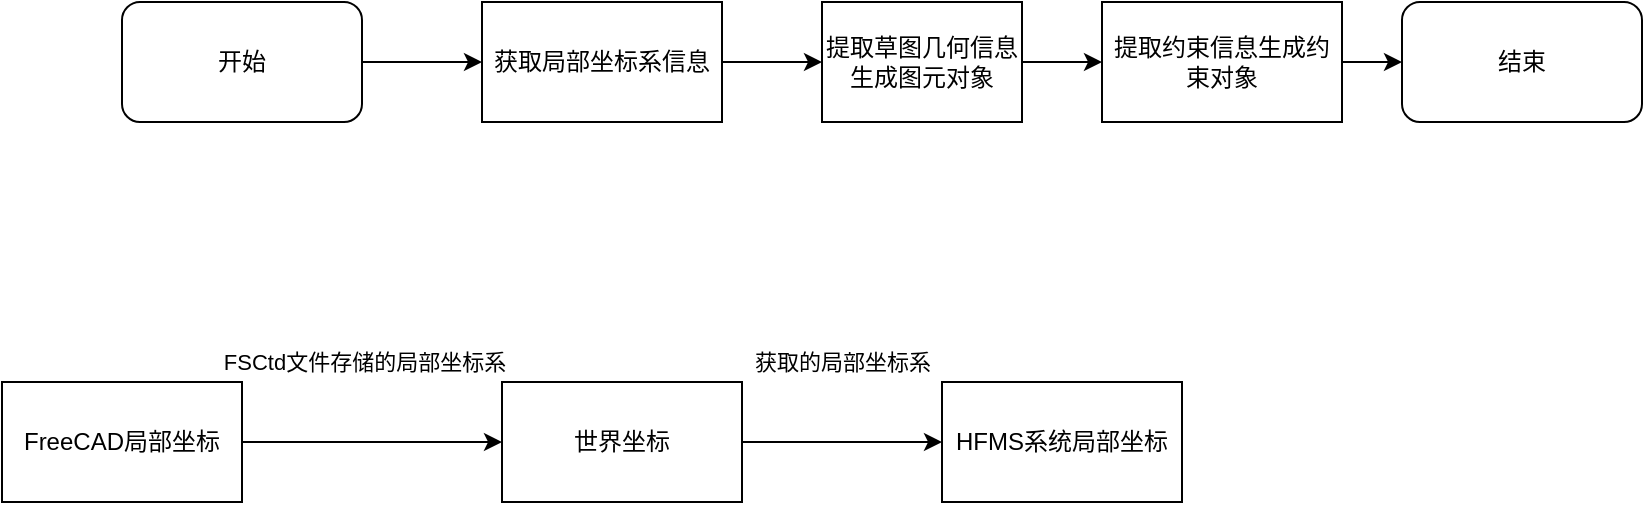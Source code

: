 <mxfile version="21.2.1" type="github">
  <diagram name="第 1 页" id="mw280LBmdBVTl0aMdUdl">
    <mxGraphModel dx="1971" dy="622" grid="1" gridSize="10" guides="1" tooltips="1" connect="1" arrows="1" fold="1" page="1" pageScale="1" pageWidth="827" pageHeight="1169" math="0" shadow="0">
      <root>
        <mxCell id="0" />
        <mxCell id="1" parent="0" />
        <mxCell id="UisDmSwi4ySuJTQzTV7p-2" style="edgeStyle=orthogonalEdgeStyle;rounded=0;orthogonalLoop=1;jettySize=auto;html=1;entryX=0;entryY=0.5;entryDx=0;entryDy=0;" edge="1" parent="1" source="UisDmSwi4ySuJTQzTV7p-1" target="UisDmSwi4ySuJTQzTV7p-3">
          <mxGeometry relative="1" as="geometry">
            <mxPoint x="200" y="190" as="targetPoint" />
          </mxGeometry>
        </mxCell>
        <mxCell id="UisDmSwi4ySuJTQzTV7p-1" value="开始" style="rounded=1;whiteSpace=wrap;html=1;" vertex="1" parent="1">
          <mxGeometry x="30" y="160" width="120" height="60" as="geometry" />
        </mxCell>
        <mxCell id="UisDmSwi4ySuJTQzTV7p-4" style="edgeStyle=orthogonalEdgeStyle;rounded=0;orthogonalLoop=1;jettySize=auto;html=1;entryX=0;entryY=0.5;entryDx=0;entryDy=0;" edge="1" parent="1" source="UisDmSwi4ySuJTQzTV7p-3" target="UisDmSwi4ySuJTQzTV7p-5">
          <mxGeometry relative="1" as="geometry">
            <mxPoint x="390" y="190" as="targetPoint" />
          </mxGeometry>
        </mxCell>
        <mxCell id="UisDmSwi4ySuJTQzTV7p-3" value="获取局部坐标系信息" style="rounded=0;whiteSpace=wrap;html=1;" vertex="1" parent="1">
          <mxGeometry x="210" y="160" width="120" height="60" as="geometry" />
        </mxCell>
        <mxCell id="UisDmSwi4ySuJTQzTV7p-6" style="edgeStyle=orthogonalEdgeStyle;rounded=0;orthogonalLoop=1;jettySize=auto;html=1;entryX=0;entryY=0.5;entryDx=0;entryDy=0;" edge="1" parent="1" source="UisDmSwi4ySuJTQzTV7p-5" target="UisDmSwi4ySuJTQzTV7p-8">
          <mxGeometry relative="1" as="geometry">
            <mxPoint x="510" y="190" as="targetPoint" />
          </mxGeometry>
        </mxCell>
        <mxCell id="UisDmSwi4ySuJTQzTV7p-5" value="提取草图几何信息&lt;br&gt;生成图元对象" style="rounded=0;whiteSpace=wrap;html=1;" vertex="1" parent="1">
          <mxGeometry x="380" y="160" width="100" height="60" as="geometry" />
        </mxCell>
        <mxCell id="UisDmSwi4ySuJTQzTV7p-9" style="edgeStyle=orthogonalEdgeStyle;rounded=0;orthogonalLoop=1;jettySize=auto;html=1;entryX=0;entryY=0.5;entryDx=0;entryDy=0;" edge="1" parent="1" source="UisDmSwi4ySuJTQzTV7p-8" target="UisDmSwi4ySuJTQzTV7p-10">
          <mxGeometry relative="1" as="geometry">
            <mxPoint x="670" y="190" as="targetPoint" />
          </mxGeometry>
        </mxCell>
        <mxCell id="UisDmSwi4ySuJTQzTV7p-8" value="提取约束信息生成约束对象" style="rounded=0;whiteSpace=wrap;html=1;" vertex="1" parent="1">
          <mxGeometry x="520" y="160" width="120" height="60" as="geometry" />
        </mxCell>
        <mxCell id="UisDmSwi4ySuJTQzTV7p-10" value="结束" style="rounded=1;whiteSpace=wrap;html=1;" vertex="1" parent="1">
          <mxGeometry x="670" y="160" width="120" height="60" as="geometry" />
        </mxCell>
        <mxCell id="UisDmSwi4ySuJTQzTV7p-14" value="FSCtd文件存储的局部坐标系" style="edgeStyle=orthogonalEdgeStyle;rounded=0;orthogonalLoop=1;jettySize=auto;html=1;entryX=0;entryY=0.5;entryDx=0;entryDy=0;" edge="1" parent="1" source="UisDmSwi4ySuJTQzTV7p-13" target="UisDmSwi4ySuJTQzTV7p-15">
          <mxGeometry x="-0.067" y="40" relative="1" as="geometry">
            <mxPoint x="200" y="380" as="targetPoint" />
            <Array as="points">
              <mxPoint x="160" y="380" />
              <mxPoint x="160" y="380" />
            </Array>
            <mxPoint as="offset" />
          </mxGeometry>
        </mxCell>
        <mxCell id="UisDmSwi4ySuJTQzTV7p-13" value="FreeCAD局部坐标" style="rounded=0;whiteSpace=wrap;html=1;" vertex="1" parent="1">
          <mxGeometry x="-30" y="350" width="120" height="60" as="geometry" />
        </mxCell>
        <mxCell id="UisDmSwi4ySuJTQzTV7p-16" style="edgeStyle=orthogonalEdgeStyle;rounded=0;orthogonalLoop=1;jettySize=auto;html=1;entryX=0;entryY=0.5;entryDx=0;entryDy=0;" edge="1" parent="1" source="UisDmSwi4ySuJTQzTV7p-15" target="UisDmSwi4ySuJTQzTV7p-17">
          <mxGeometry relative="1" as="geometry">
            <mxPoint x="390" y="380" as="targetPoint" />
          </mxGeometry>
        </mxCell>
        <mxCell id="UisDmSwi4ySuJTQzTV7p-18" value="获取的局部坐标系" style="edgeLabel;html=1;align=center;verticalAlign=middle;resizable=0;points=[];" vertex="1" connectable="0" parent="UisDmSwi4ySuJTQzTV7p-16">
          <mxGeometry x="-0.284" y="1" relative="1" as="geometry">
            <mxPoint x="14" y="-39" as="offset" />
          </mxGeometry>
        </mxCell>
        <mxCell id="UisDmSwi4ySuJTQzTV7p-15" value="世界坐标" style="rounded=0;whiteSpace=wrap;html=1;" vertex="1" parent="1">
          <mxGeometry x="220" y="350" width="120" height="60" as="geometry" />
        </mxCell>
        <mxCell id="UisDmSwi4ySuJTQzTV7p-17" value="HFMS系统局部坐标" style="rounded=0;whiteSpace=wrap;html=1;" vertex="1" parent="1">
          <mxGeometry x="440" y="350" width="120" height="60" as="geometry" />
        </mxCell>
      </root>
    </mxGraphModel>
  </diagram>
</mxfile>
